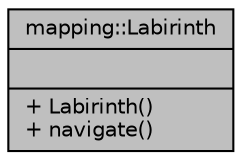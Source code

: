 digraph "mapping::Labirinth"
{
 // LATEX_PDF_SIZE
  edge [fontname="Helvetica",fontsize="10",labelfontname="Helvetica",labelfontsize="10"];
  node [fontname="Helvetica",fontsize="10",shape=record];
  Node1 [label="{mapping::Labirinth\n||+ Labirinth()\l+ navigate()\l}",height=0.2,width=0.4,color="black", fillcolor="grey75", style="filled", fontcolor="black",tooltip=" "];
}
